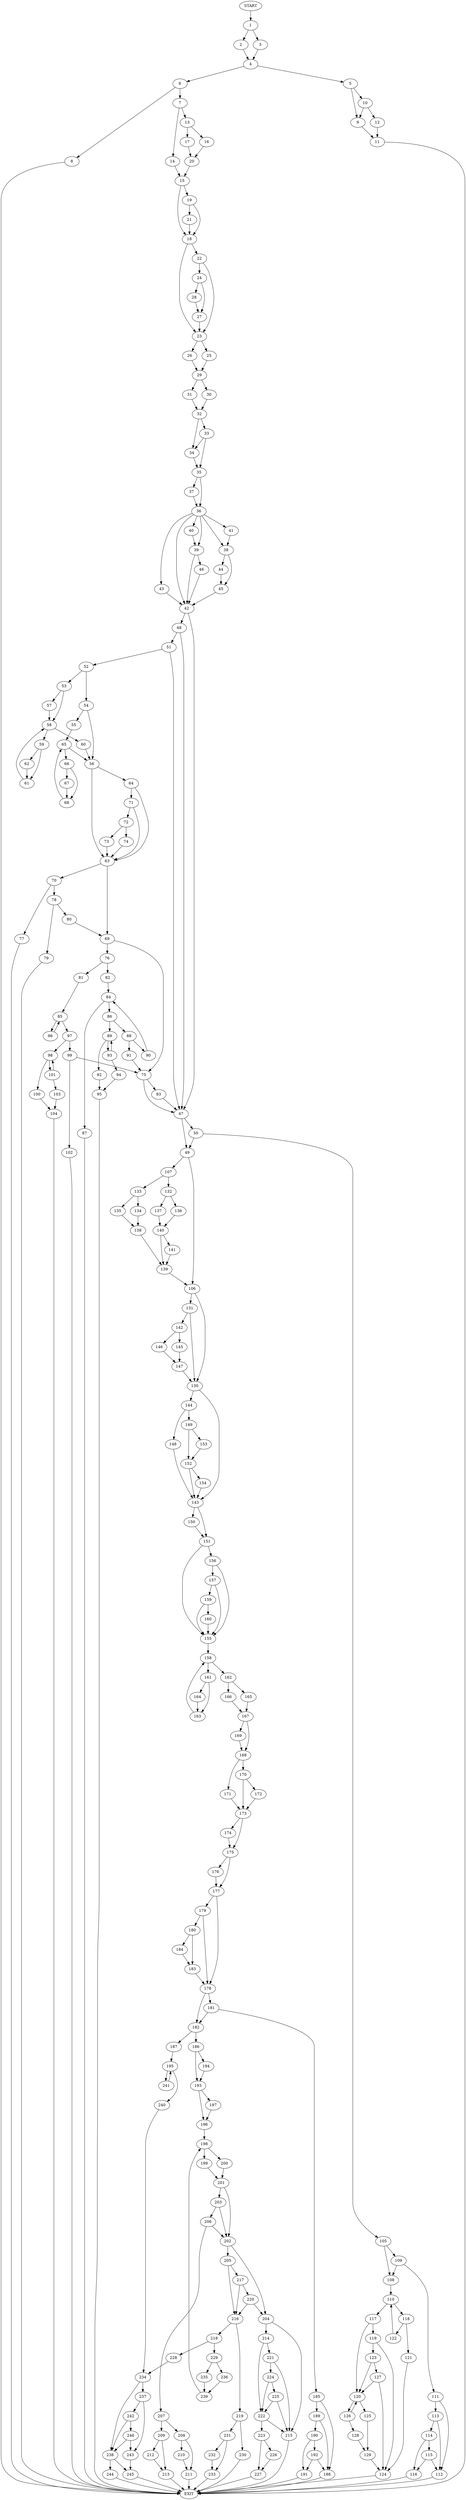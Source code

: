 digraph {
0 [label="START"]
247 [label="EXIT"]
0 -> 1
1 -> 2
1 -> 3
3 -> 4
2 -> 4
4 -> 5
4 -> 6
6 -> 7
6 -> 8
5 -> 9
5 -> 10
9 -> 11
10 -> 9
10 -> 12
12 -> 11
11 -> 247
8 -> 247
7 -> 13
7 -> 14
14 -> 15
13 -> 16
13 -> 17
15 -> 18
15 -> 19
17 -> 20
16 -> 20
20 -> 15
19 -> 18
19 -> 21
18 -> 22
18 -> 23
21 -> 18
22 -> 24
22 -> 23
23 -> 25
23 -> 26
24 -> 27
24 -> 28
27 -> 23
28 -> 27
25 -> 29
26 -> 29
29 -> 30
29 -> 31
31 -> 32
30 -> 32
32 -> 33
32 -> 34
33 -> 35
33 -> 34
34 -> 35
35 -> 36
35 -> 37
36 -> 38
36 -> 39
36 -> 40
36 -> 41
36 -> 42
36 -> 43
37 -> 36
38 -> 44
38 -> 45
39 -> 46
39 -> 42
42 -> 47
42 -> 48
40 -> 39
41 -> 38
43 -> 42
45 -> 42
44 -> 45
46 -> 42
47 -> 49
47 -> 50
48 -> 47
48 -> 51
51 -> 52
51 -> 47
52 -> 53
52 -> 54
54 -> 55
54 -> 56
53 -> 57
53 -> 58
57 -> 58
58 -> 59
58 -> 60
59 -> 61
59 -> 62
60 -> 56
62 -> 61
61 -> 58
56 -> 63
56 -> 64
55 -> 65
65 -> 66
65 -> 56
66 -> 67
66 -> 68
68 -> 65
67 -> 68
63 -> 69
63 -> 70
64 -> 63
64 -> 71
71 -> 63
71 -> 72
72 -> 73
72 -> 74
73 -> 63
74 -> 63
69 -> 75
69 -> 76
70 -> 77
70 -> 78
77 -> 247
78 -> 79
78 -> 80
80 -> 69
79 -> 247
76 -> 81
76 -> 82
75 -> 47
75 -> 83
82 -> 84
81 -> 85
84 -> 86
84 -> 87
86 -> 88
86 -> 89
87 -> 247
88 -> 90
88 -> 91
89 -> 92
89 -> 93
93 -> 94
93 -> 89
92 -> 95
95 -> 247
94 -> 95
90 -> 84
91 -> 75
85 -> 96
85 -> 97
97 -> 98
97 -> 99
96 -> 85
98 -> 100
98 -> 101
99 -> 75
99 -> 102
101 -> 98
101 -> 103
100 -> 104
104 -> 247
103 -> 104
102 -> 247
83 -> 47
50 -> 49
50 -> 105
49 -> 106
49 -> 107
105 -> 108
105 -> 109
108 -> 110
109 -> 108
109 -> 111
111 -> 112
111 -> 113
113 -> 112
113 -> 114
112 -> 247
114 -> 115
114 -> 116
115 -> 112
115 -> 116
116 -> 247
110 -> 117
110 -> 118
117 -> 119
117 -> 120
118 -> 121
118 -> 122
119 -> 123
119 -> 124
120 -> 125
120 -> 126
123 -> 127
123 -> 120
124 -> 247
127 -> 120
127 -> 124
126 -> 120
126 -> 128
125 -> 129
129 -> 124
128 -> 129
122 -> 110
121 -> 124
106 -> 130
106 -> 131
107 -> 132
107 -> 133
133 -> 134
133 -> 135
132 -> 136
132 -> 137
134 -> 138
135 -> 138
138 -> 139
139 -> 106
136 -> 140
137 -> 140
140 -> 141
140 -> 139
141 -> 139
131 -> 130
131 -> 142
130 -> 143
130 -> 144
142 -> 145
142 -> 146
146 -> 147
145 -> 147
147 -> 130
144 -> 148
144 -> 149
143 -> 150
143 -> 151
149 -> 152
149 -> 153
148 -> 143
153 -> 152
152 -> 143
152 -> 154
154 -> 143
150 -> 151
151 -> 155
151 -> 156
156 -> 157
156 -> 155
155 -> 158
157 -> 155
157 -> 159
159 -> 160
159 -> 155
160 -> 155
158 -> 161
158 -> 162
161 -> 163
161 -> 164
162 -> 165
162 -> 166
163 -> 158
164 -> 163
166 -> 167
165 -> 167
167 -> 168
167 -> 169
169 -> 168
168 -> 170
168 -> 171
170 -> 172
170 -> 173
171 -> 173
173 -> 174
173 -> 175
172 -> 173
174 -> 175
175 -> 176
175 -> 177
176 -> 177
177 -> 178
177 -> 179
179 -> 178
179 -> 180
178 -> 181
178 -> 182
180 -> 183
180 -> 184
184 -> 183
183 -> 178
181 -> 185
181 -> 182
182 -> 186
182 -> 187
185 -> 188
185 -> 189
188 -> 247
189 -> 190
189 -> 188
190 -> 191
190 -> 192
192 -> 191
192 -> 188
191 -> 247
186 -> 193
186 -> 194
187 -> 195
194 -> 193
193 -> 196
193 -> 197
196 -> 198
197 -> 196
198 -> 199
198 -> 200
200 -> 201
199 -> 201
201 -> 202
201 -> 203
202 -> 204
202 -> 205
203 -> 202
203 -> 206
206 -> 207
206 -> 202
207 -> 208
207 -> 209
208 -> 210
208 -> 211
209 -> 212
209 -> 213
212 -> 213
213 -> 247
211 -> 247
210 -> 211
204 -> 214
204 -> 215
205 -> 216
205 -> 217
216 -> 218
216 -> 219
217 -> 220
217 -> 216
220 -> 204
220 -> 216
215 -> 247
214 -> 221
214 -> 222
222 -> 215
222 -> 223
221 -> 224
221 -> 215
224 -> 225
224 -> 222
225 -> 215
225 -> 222
223 -> 226
223 -> 227
226 -> 227
227 -> 247
218 -> 228
218 -> 229
219 -> 230
219 -> 231
230 -> 247
231 -> 232
231 -> 233
233 -> 247
232 -> 233
228 -> 234
229 -> 235
229 -> 236
234 -> 237
234 -> 238
236 -> 239
235 -> 239
239 -> 198
195 -> 240
195 -> 241
240 -> 234
241 -> 195
237 -> 242
237 -> 243
238 -> 244
238 -> 245
242 -> 246
242 -> 238
243 -> 245
246 -> 238
246 -> 243
244 -> 247
245 -> 247
}
